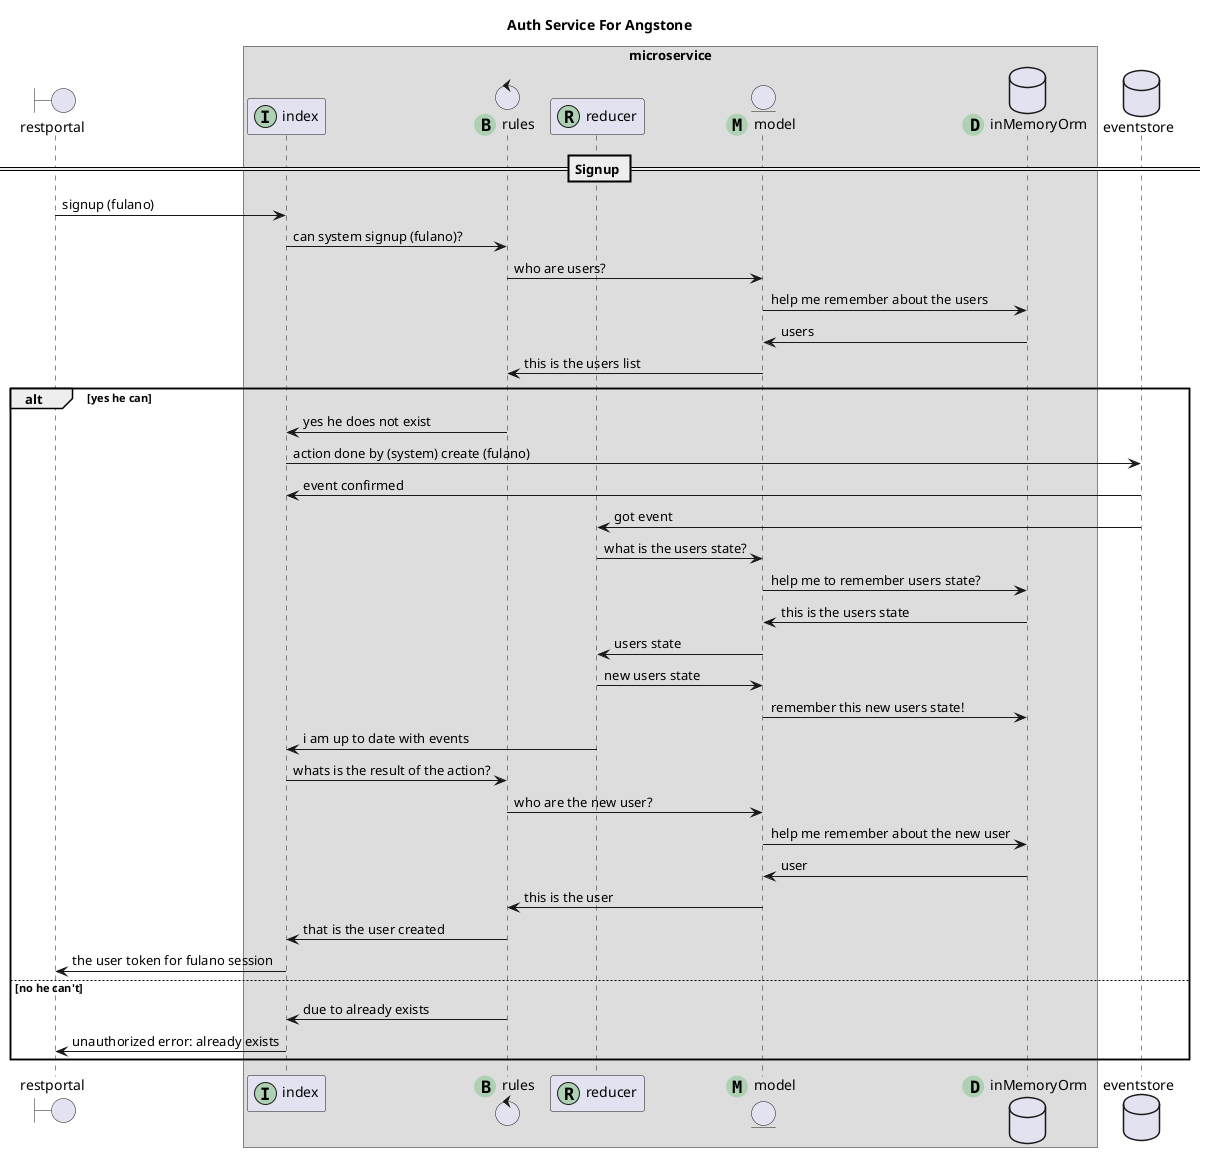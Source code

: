 @startuml
title Auth Service For Angstone
boundary restportal
box "microservice"
participant index << (I,#ADD1B2) >>
control rules << (B,#ADD1B2) >>
participant reducer << (R,#ADD1B2) >>
entity model << (M,#ADD1B2) >>
database inMemoryOrm << (D,#ADD1B2) >>
end box
database eventstore
== Signup ==
restportal -> index : signup (fulano)
index -> rules : can system signup (fulano)?
rules -> model : who are users?
model -> inMemoryOrm : help me remember about the users
inMemoryOrm -> model : users
model -> rules : this is the users list
alt yes he can
rules -> index: yes he does not exist
index -> eventstore: action done by (system) create (fulano)
eventstore -> index : event confirmed
eventstore -> reducer : got event
reducer -> model : what is the users state?
model -> inMemoryOrm : help me to remember users state?
inMemoryOrm -> model : this is the users state
model -> reducer : users state
reducer -> model : new users state
model -> inMemoryOrm : remember this new users state!
reducer -> index : i am up to date with events
index -> rules: whats is the result of the action?
rules -> model : who are the new user?
model -> inMemoryOrm : help me remember about the new user
inMemoryOrm -> model : user
model -> rules : this is the user
rules -> index : that is the user created
index -> restportal : the user token for fulano session
else no he can't
rules -> index: due to already exists
index -> restportal: unauthorized error: already exists
end
@enduml
